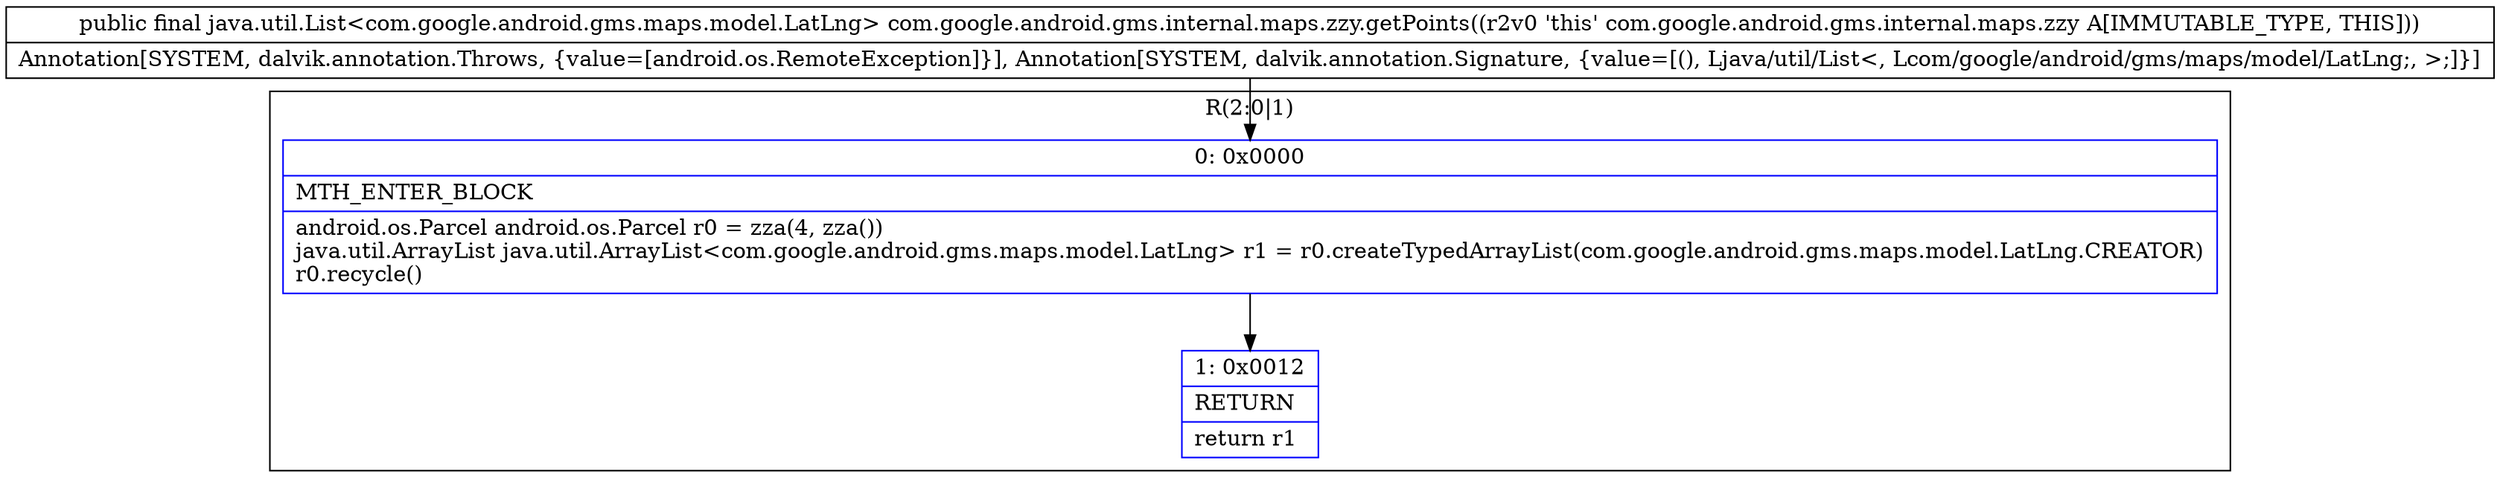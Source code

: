 digraph "CFG forcom.google.android.gms.internal.maps.zzy.getPoints()Ljava\/util\/List;" {
subgraph cluster_Region_1026180554 {
label = "R(2:0|1)";
node [shape=record,color=blue];
Node_0 [shape=record,label="{0\:\ 0x0000|MTH_ENTER_BLOCK\l|android.os.Parcel android.os.Parcel r0 = zza(4, zza())\ljava.util.ArrayList java.util.ArrayList\<com.google.android.gms.maps.model.LatLng\> r1 = r0.createTypedArrayList(com.google.android.gms.maps.model.LatLng.CREATOR)\lr0.recycle()\l}"];
Node_1 [shape=record,label="{1\:\ 0x0012|RETURN\l|return r1\l}"];
}
MethodNode[shape=record,label="{public final java.util.List\<com.google.android.gms.maps.model.LatLng\> com.google.android.gms.internal.maps.zzy.getPoints((r2v0 'this' com.google.android.gms.internal.maps.zzy A[IMMUTABLE_TYPE, THIS]))  | Annotation[SYSTEM, dalvik.annotation.Throws, \{value=[android.os.RemoteException]\}], Annotation[SYSTEM, dalvik.annotation.Signature, \{value=[(), Ljava\/util\/List\<, Lcom\/google\/android\/gms\/maps\/model\/LatLng;, \>;]\}]\l}"];
MethodNode -> Node_0;
Node_0 -> Node_1;
}

